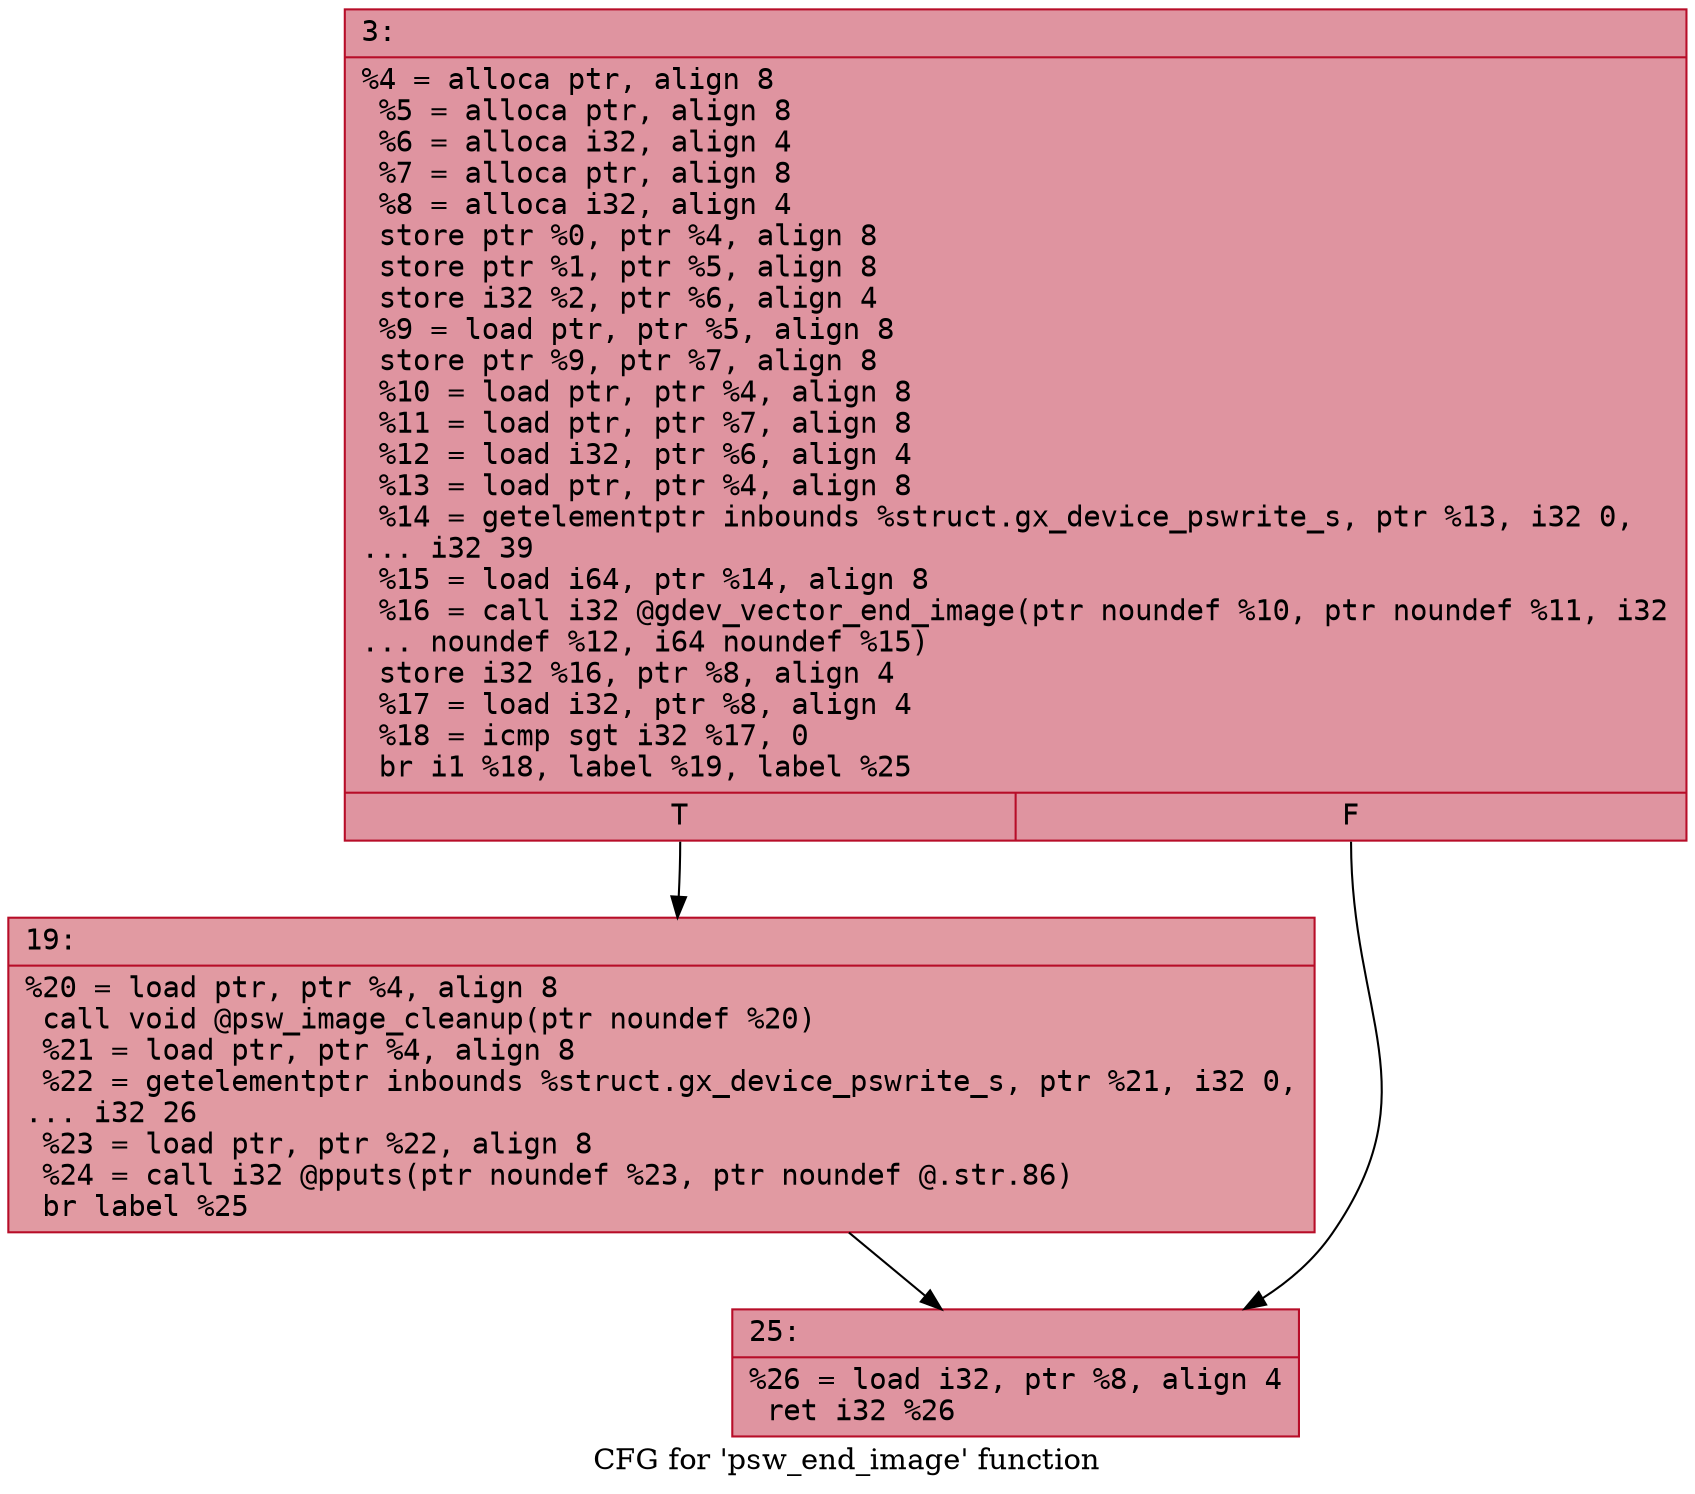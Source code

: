 digraph "CFG for 'psw_end_image' function" {
	label="CFG for 'psw_end_image' function";

	Node0x600002864c80 [shape=record,color="#b70d28ff", style=filled, fillcolor="#b70d2870" fontname="Courier",label="{3:\l|  %4 = alloca ptr, align 8\l  %5 = alloca ptr, align 8\l  %6 = alloca i32, align 4\l  %7 = alloca ptr, align 8\l  %8 = alloca i32, align 4\l  store ptr %0, ptr %4, align 8\l  store ptr %1, ptr %5, align 8\l  store i32 %2, ptr %6, align 4\l  %9 = load ptr, ptr %5, align 8\l  store ptr %9, ptr %7, align 8\l  %10 = load ptr, ptr %4, align 8\l  %11 = load ptr, ptr %7, align 8\l  %12 = load i32, ptr %6, align 4\l  %13 = load ptr, ptr %4, align 8\l  %14 = getelementptr inbounds %struct.gx_device_pswrite_s, ptr %13, i32 0,\l... i32 39\l  %15 = load i64, ptr %14, align 8\l  %16 = call i32 @gdev_vector_end_image(ptr noundef %10, ptr noundef %11, i32\l... noundef %12, i64 noundef %15)\l  store i32 %16, ptr %8, align 4\l  %17 = load i32, ptr %8, align 4\l  %18 = icmp sgt i32 %17, 0\l  br i1 %18, label %19, label %25\l|{<s0>T|<s1>F}}"];
	Node0x600002864c80:s0 -> Node0x600002864cd0[tooltip="3 -> 19\nProbability 62.50%" ];
	Node0x600002864c80:s1 -> Node0x600002864d20[tooltip="3 -> 25\nProbability 37.50%" ];
	Node0x600002864cd0 [shape=record,color="#b70d28ff", style=filled, fillcolor="#bb1b2c70" fontname="Courier",label="{19:\l|  %20 = load ptr, ptr %4, align 8\l  call void @psw_image_cleanup(ptr noundef %20)\l  %21 = load ptr, ptr %4, align 8\l  %22 = getelementptr inbounds %struct.gx_device_pswrite_s, ptr %21, i32 0,\l... i32 26\l  %23 = load ptr, ptr %22, align 8\l  %24 = call i32 @pputs(ptr noundef %23, ptr noundef @.str.86)\l  br label %25\l}"];
	Node0x600002864cd0 -> Node0x600002864d20[tooltip="19 -> 25\nProbability 100.00%" ];
	Node0x600002864d20 [shape=record,color="#b70d28ff", style=filled, fillcolor="#b70d2870" fontname="Courier",label="{25:\l|  %26 = load i32, ptr %8, align 4\l  ret i32 %26\l}"];
}
